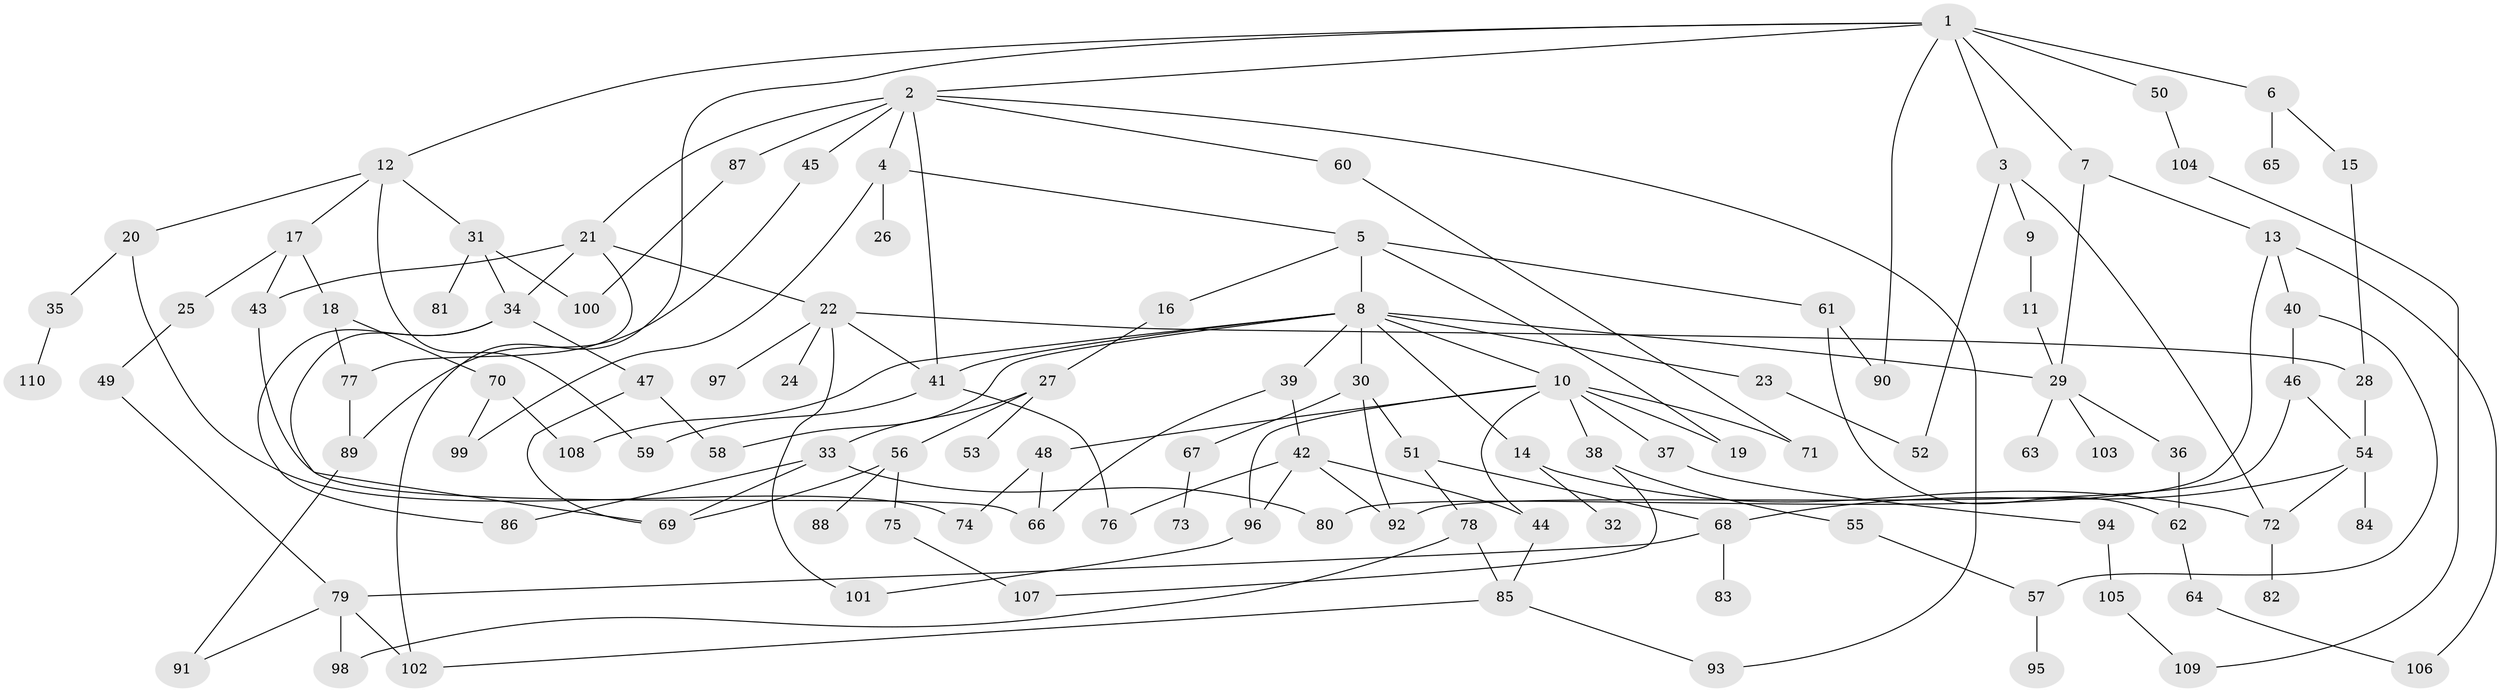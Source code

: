 // Generated by graph-tools (version 1.1) at 2025/00/03/09/25 03:00:59]
// undirected, 110 vertices, 157 edges
graph export_dot {
graph [start="1"]
  node [color=gray90,style=filled];
  1;
  2;
  3;
  4;
  5;
  6;
  7;
  8;
  9;
  10;
  11;
  12;
  13;
  14;
  15;
  16;
  17;
  18;
  19;
  20;
  21;
  22;
  23;
  24;
  25;
  26;
  27;
  28;
  29;
  30;
  31;
  32;
  33;
  34;
  35;
  36;
  37;
  38;
  39;
  40;
  41;
  42;
  43;
  44;
  45;
  46;
  47;
  48;
  49;
  50;
  51;
  52;
  53;
  54;
  55;
  56;
  57;
  58;
  59;
  60;
  61;
  62;
  63;
  64;
  65;
  66;
  67;
  68;
  69;
  70;
  71;
  72;
  73;
  74;
  75;
  76;
  77;
  78;
  79;
  80;
  81;
  82;
  83;
  84;
  85;
  86;
  87;
  88;
  89;
  90;
  91;
  92;
  93;
  94;
  95;
  96;
  97;
  98;
  99;
  100;
  101;
  102;
  103;
  104;
  105;
  106;
  107;
  108;
  109;
  110;
  1 -- 2;
  1 -- 3;
  1 -- 6;
  1 -- 7;
  1 -- 12;
  1 -- 50;
  1 -- 90;
  1 -- 102;
  2 -- 4;
  2 -- 21;
  2 -- 45;
  2 -- 60;
  2 -- 87;
  2 -- 93;
  2 -- 41;
  3 -- 9;
  3 -- 52;
  3 -- 72;
  4 -- 5;
  4 -- 26;
  4 -- 99;
  5 -- 8;
  5 -- 16;
  5 -- 19;
  5 -- 61;
  6 -- 15;
  6 -- 65;
  7 -- 13;
  7 -- 29;
  8 -- 10;
  8 -- 14;
  8 -- 23;
  8 -- 30;
  8 -- 39;
  8 -- 29;
  8 -- 41;
  8 -- 108;
  8 -- 58;
  9 -- 11;
  10 -- 37;
  10 -- 38;
  10 -- 48;
  10 -- 44;
  10 -- 71;
  10 -- 19;
  10 -- 96;
  11 -- 29;
  12 -- 17;
  12 -- 20;
  12 -- 31;
  12 -- 59;
  13 -- 40;
  13 -- 106;
  13 -- 80;
  14 -- 32;
  14 -- 72;
  15 -- 28;
  16 -- 27;
  17 -- 18;
  17 -- 25;
  17 -- 43;
  18 -- 70;
  18 -- 77;
  20 -- 35;
  20 -- 74;
  21 -- 22;
  21 -- 43;
  21 -- 77;
  21 -- 34;
  22 -- 24;
  22 -- 28;
  22 -- 41;
  22 -- 97;
  22 -- 101;
  23 -- 52;
  25 -- 49;
  27 -- 33;
  27 -- 53;
  27 -- 56;
  28 -- 54;
  29 -- 36;
  29 -- 63;
  29 -- 103;
  30 -- 51;
  30 -- 67;
  30 -- 92;
  31 -- 34;
  31 -- 81;
  31 -- 100;
  33 -- 80;
  33 -- 86;
  33 -- 69;
  34 -- 47;
  34 -- 86;
  34 -- 69;
  35 -- 110;
  36 -- 62;
  37 -- 94;
  38 -- 55;
  38 -- 107;
  39 -- 42;
  39 -- 66;
  40 -- 46;
  40 -- 57;
  41 -- 76;
  41 -- 59;
  42 -- 44;
  42 -- 76;
  42 -- 96;
  42 -- 92;
  43 -- 66;
  44 -- 85;
  45 -- 89;
  46 -- 54;
  46 -- 92;
  47 -- 58;
  47 -- 69;
  48 -- 74;
  48 -- 66;
  49 -- 79;
  50 -- 104;
  51 -- 68;
  51 -- 78;
  54 -- 84;
  54 -- 68;
  54 -- 72;
  55 -- 57;
  56 -- 69;
  56 -- 75;
  56 -- 88;
  57 -- 95;
  60 -- 71;
  61 -- 62;
  61 -- 90;
  62 -- 64;
  64 -- 106;
  67 -- 73;
  68 -- 79;
  68 -- 83;
  70 -- 99;
  70 -- 108;
  72 -- 82;
  75 -- 107;
  77 -- 89;
  78 -- 98;
  78 -- 85;
  79 -- 91;
  79 -- 98;
  79 -- 102;
  85 -- 93;
  85 -- 102;
  87 -- 100;
  89 -- 91;
  94 -- 105;
  96 -- 101;
  104 -- 109;
  105 -- 109;
}
